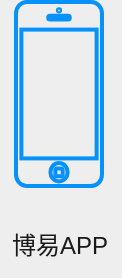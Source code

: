 <mxfile version="18.0.5" type="github">
  <diagram id="eCozaD6dcHWi1UeDkc9o" name="第 1 页">
    <mxGraphModel dx="1422" dy="762" grid="0" gridSize="10" guides="1" tooltips="1" connect="1" arrows="1" fold="1" page="1" pageScale="1" pageWidth="827" pageHeight="1169" background="#EEEEEE" math="0" shadow="0">
      <root>
        <mxCell id="0" />
        <mxCell id="1" parent="0" />
        <mxCell id="lf-6dnL8f58IvJTU5W-v-1" value="" style="html=1;verticalLabelPosition=bottom;labelBackgroundColor=#ffffff;verticalAlign=top;shadow=0;dashed=0;strokeWidth=2;shape=mxgraph.ios7.misc.iphone;strokeColor=#0791FA;rounded=0;sketch=0;fontColor=#1A1A1A;fillColor=none;" vertex="1" parent="1">
          <mxGeometry x="88" y="239" width="43" height="92" as="geometry" />
        </mxCell>
        <mxCell id="lf-6dnL8f58IvJTU5W-v-2" value="博易APP" style="text;html=1;strokeColor=none;fillColor=none;align=center;verticalAlign=middle;whiteSpace=wrap;rounded=0;sketch=0;fontColor=#1A1A1A;" vertex="1" parent="1">
          <mxGeometry x="80" y="346" width="60" height="30" as="geometry" />
        </mxCell>
      </root>
    </mxGraphModel>
  </diagram>
</mxfile>
